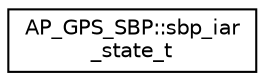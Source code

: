 digraph "Graphical Class Hierarchy"
{
 // INTERACTIVE_SVG=YES
  edge [fontname="Helvetica",fontsize="10",labelfontname="Helvetica",labelfontsize="10"];
  node [fontname="Helvetica",fontsize="10",shape=record];
  rankdir="LR";
  Node1 [label="AP_GPS_SBP::sbp_iar\l_state_t",height=0.2,width=0.4,color="black", fillcolor="white", style="filled",URL="$structAP__GPS__SBP_1_1sbp__iar__state__t.html"];
}
